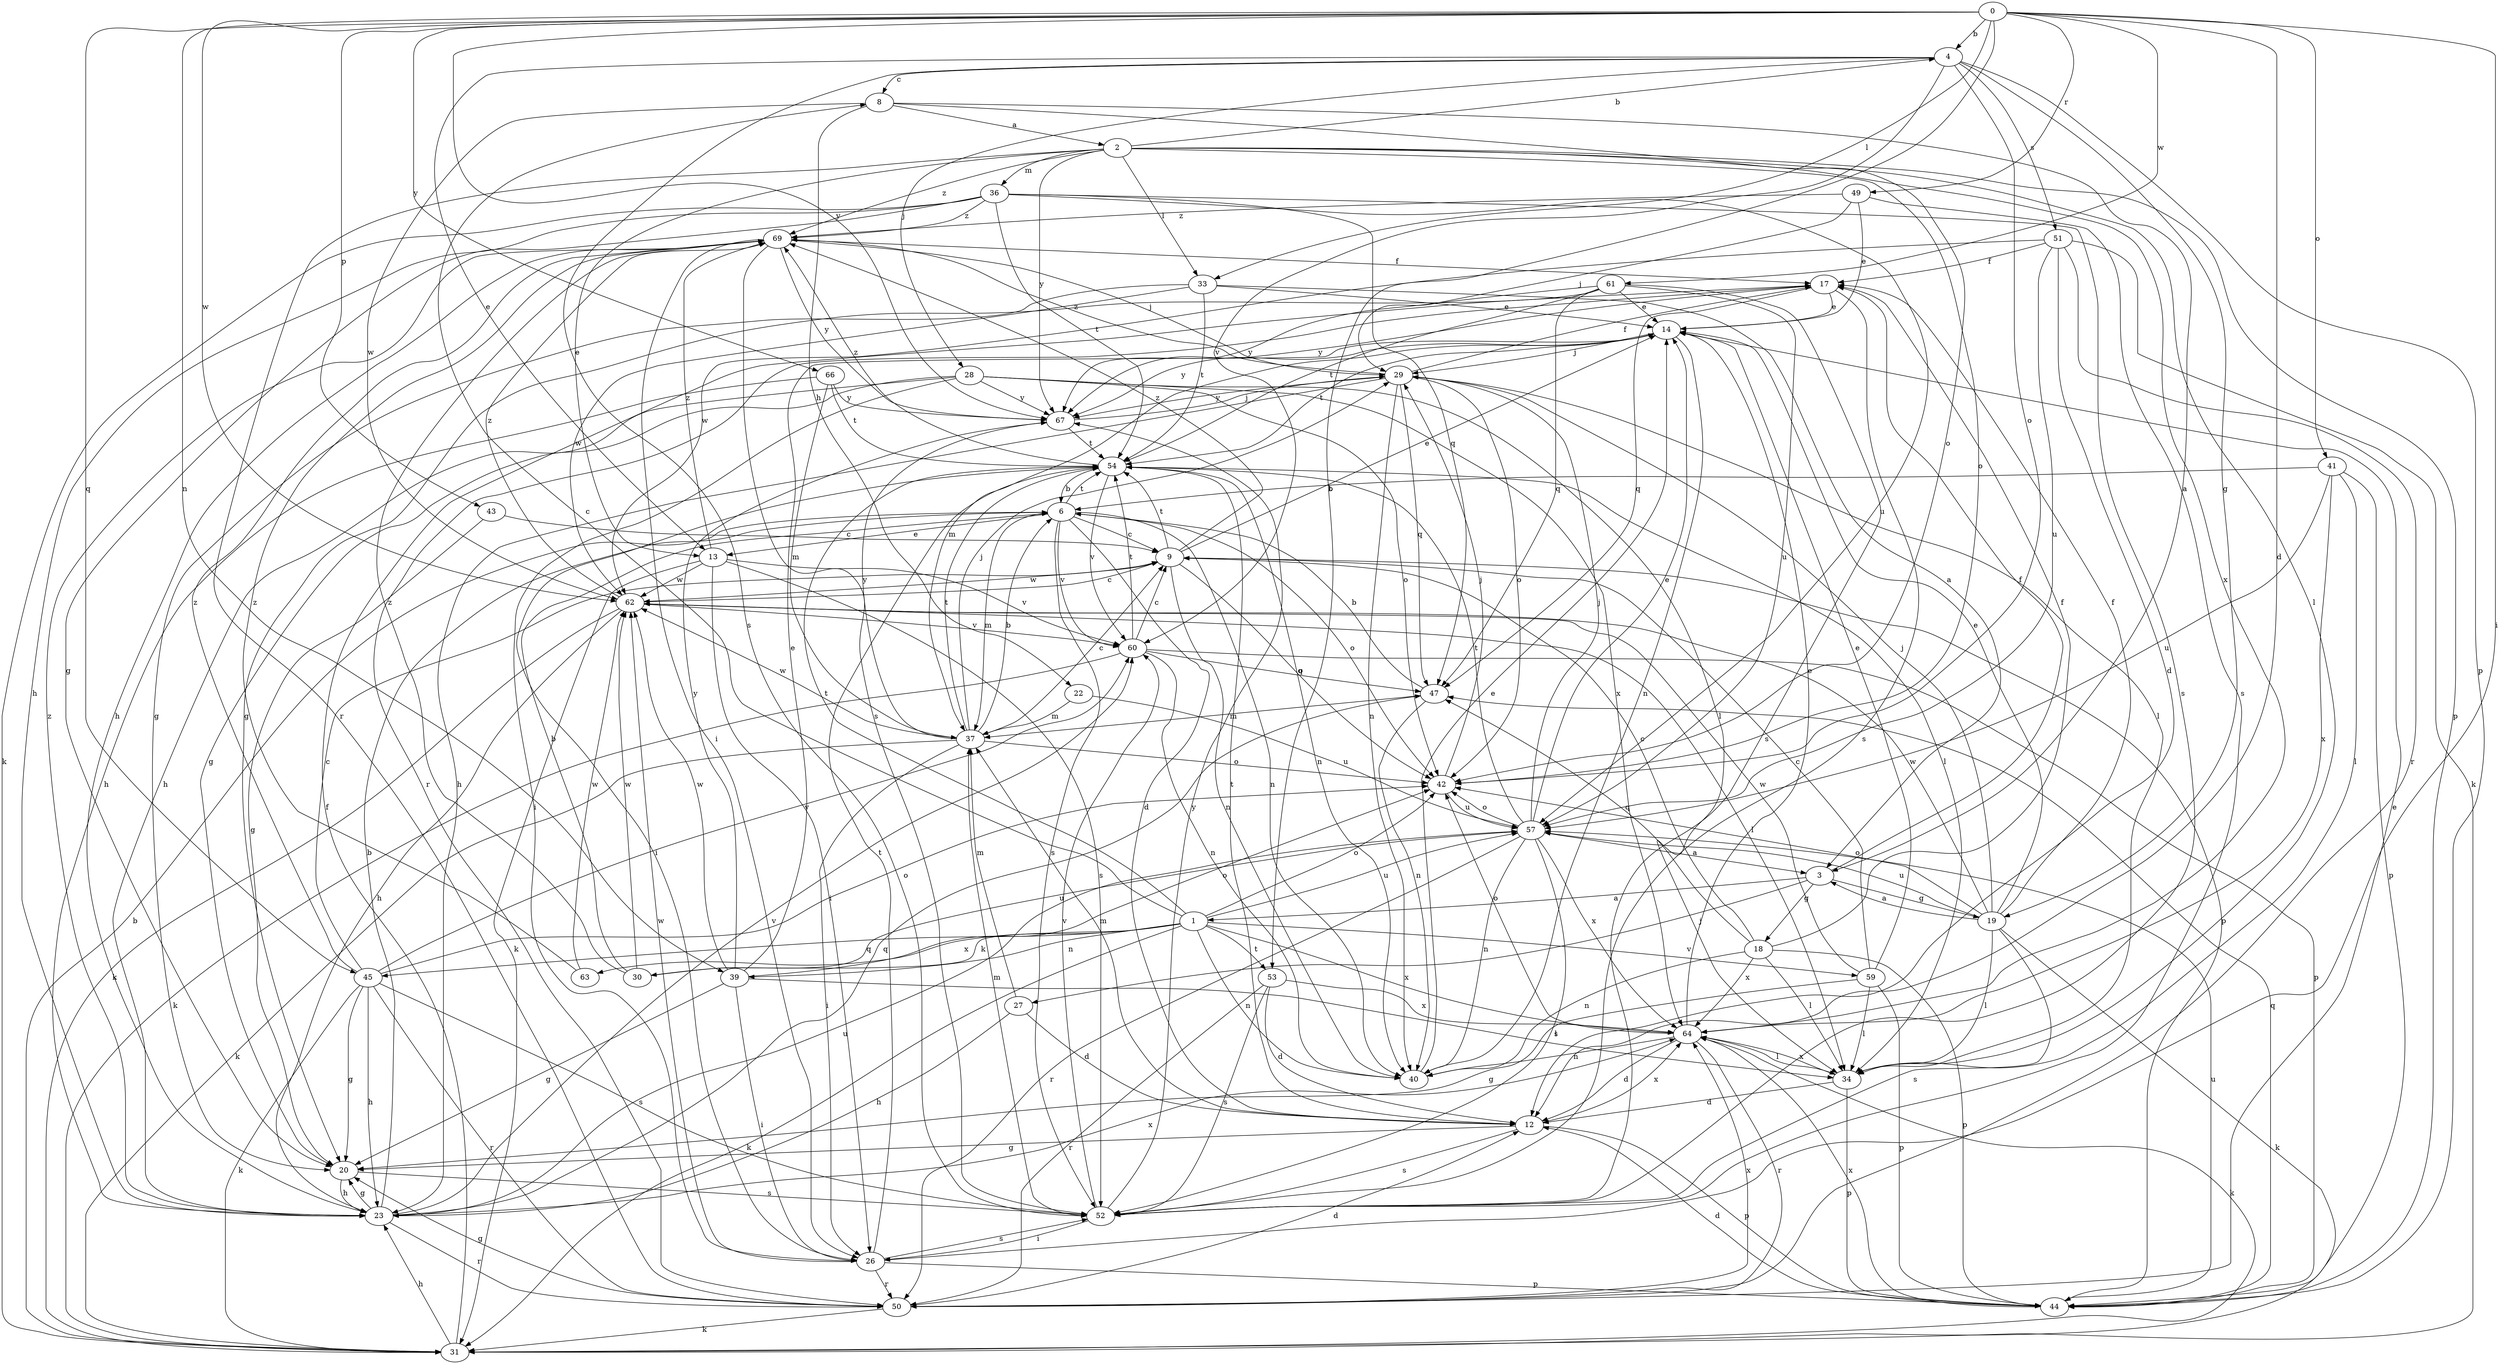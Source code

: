 strict digraph  {
0;
1;
2;
3;
4;
6;
8;
9;
12;
13;
14;
17;
18;
19;
20;
22;
23;
26;
27;
28;
29;
30;
31;
33;
34;
36;
37;
39;
40;
41;
42;
43;
44;
45;
47;
49;
50;
51;
52;
53;
54;
57;
59;
60;
61;
62;
63;
64;
66;
67;
69;
0 -> 4  [label=b];
0 -> 12  [label=d];
0 -> 26  [label=i];
0 -> 33  [label=l];
0 -> 39  [label=n];
0 -> 41  [label=o];
0 -> 43  [label=p];
0 -> 45  [label=q];
0 -> 49  [label=r];
0 -> 53  [label=t];
0 -> 61  [label=w];
0 -> 62  [label=w];
0 -> 66  [label=y];
0 -> 67  [label=y];
1 -> 8  [label=c];
1 -> 30  [label=k];
1 -> 31  [label=k];
1 -> 39  [label=n];
1 -> 40  [label=n];
1 -> 42  [label=o];
1 -> 45  [label=q];
1 -> 53  [label=t];
1 -> 54  [label=t];
1 -> 57  [label=u];
1 -> 59  [label=v];
1 -> 63  [label=x];
1 -> 64  [label=x];
2 -> 4  [label=b];
2 -> 13  [label=e];
2 -> 33  [label=l];
2 -> 34  [label=l];
2 -> 36  [label=m];
2 -> 42  [label=o];
2 -> 44  [label=p];
2 -> 50  [label=r];
2 -> 64  [label=x];
2 -> 67  [label=y];
2 -> 69  [label=z];
3 -> 1  [label=a];
3 -> 17  [label=f];
3 -> 18  [label=g];
3 -> 19  [label=g];
3 -> 27  [label=j];
4 -> 8  [label=c];
4 -> 13  [label=e];
4 -> 19  [label=g];
4 -> 28  [label=j];
4 -> 42  [label=o];
4 -> 44  [label=p];
4 -> 51  [label=s];
4 -> 52  [label=s];
4 -> 60  [label=v];
6 -> 9  [label=c];
6 -> 12  [label=d];
6 -> 13  [label=e];
6 -> 37  [label=m];
6 -> 40  [label=n];
6 -> 42  [label=o];
6 -> 52  [label=s];
6 -> 54  [label=t];
6 -> 60  [label=v];
8 -> 2  [label=a];
8 -> 3  [label=a];
8 -> 22  [label=h];
8 -> 42  [label=o];
8 -> 62  [label=w];
9 -> 14  [label=e];
9 -> 40  [label=n];
9 -> 42  [label=o];
9 -> 44  [label=p];
9 -> 54  [label=t];
9 -> 62  [label=w];
9 -> 69  [label=z];
12 -> 20  [label=g];
12 -> 37  [label=m];
12 -> 44  [label=p];
12 -> 52  [label=s];
12 -> 54  [label=t];
12 -> 64  [label=x];
13 -> 26  [label=i];
13 -> 31  [label=k];
13 -> 52  [label=s];
13 -> 60  [label=v];
13 -> 62  [label=w];
13 -> 69  [label=z];
14 -> 29  [label=j];
14 -> 37  [label=m];
14 -> 40  [label=n];
14 -> 54  [label=t];
14 -> 67  [label=y];
17 -> 14  [label=e];
17 -> 47  [label=q];
17 -> 50  [label=r];
17 -> 52  [label=s];
17 -> 67  [label=y];
18 -> 9  [label=c];
18 -> 17  [label=f];
18 -> 34  [label=l];
18 -> 40  [label=n];
18 -> 44  [label=p];
18 -> 47  [label=q];
18 -> 64  [label=x];
19 -> 3  [label=a];
19 -> 14  [label=e];
19 -> 17  [label=f];
19 -> 29  [label=j];
19 -> 31  [label=k];
19 -> 34  [label=l];
19 -> 42  [label=o];
19 -> 52  [label=s];
19 -> 57  [label=u];
19 -> 62  [label=w];
20 -> 23  [label=h];
20 -> 52  [label=s];
22 -> 37  [label=m];
22 -> 57  [label=u];
23 -> 6  [label=b];
23 -> 20  [label=g];
23 -> 47  [label=q];
23 -> 50  [label=r];
23 -> 57  [label=u];
23 -> 60  [label=v];
23 -> 64  [label=x];
23 -> 69  [label=z];
26 -> 44  [label=p];
26 -> 50  [label=r];
26 -> 52  [label=s];
26 -> 54  [label=t];
26 -> 62  [label=w];
27 -> 12  [label=d];
27 -> 23  [label=h];
27 -> 37  [label=m];
28 -> 20  [label=g];
28 -> 23  [label=h];
28 -> 26  [label=i];
28 -> 34  [label=l];
28 -> 42  [label=o];
28 -> 64  [label=x];
28 -> 67  [label=y];
29 -> 17  [label=f];
29 -> 23  [label=h];
29 -> 34  [label=l];
29 -> 40  [label=n];
29 -> 42  [label=o];
29 -> 47  [label=q];
29 -> 67  [label=y];
29 -> 69  [label=z];
30 -> 6  [label=b];
30 -> 57  [label=u];
30 -> 62  [label=w];
30 -> 69  [label=z];
31 -> 6  [label=b];
31 -> 17  [label=f];
31 -> 23  [label=h];
33 -> 3  [label=a];
33 -> 14  [label=e];
33 -> 20  [label=g];
33 -> 54  [label=t];
33 -> 62  [label=w];
34 -> 12  [label=d];
34 -> 44  [label=p];
34 -> 64  [label=x];
36 -> 20  [label=g];
36 -> 23  [label=h];
36 -> 31  [label=k];
36 -> 47  [label=q];
36 -> 52  [label=s];
36 -> 54  [label=t];
36 -> 57  [label=u];
36 -> 69  [label=z];
37 -> 6  [label=b];
37 -> 9  [label=c];
37 -> 26  [label=i];
37 -> 29  [label=j];
37 -> 31  [label=k];
37 -> 42  [label=o];
37 -> 54  [label=t];
37 -> 62  [label=w];
37 -> 67  [label=y];
39 -> 14  [label=e];
39 -> 20  [label=g];
39 -> 26  [label=i];
39 -> 34  [label=l];
39 -> 42  [label=o];
39 -> 62  [label=w];
39 -> 67  [label=y];
40 -> 14  [label=e];
41 -> 6  [label=b];
41 -> 34  [label=l];
41 -> 44  [label=p];
41 -> 57  [label=u];
41 -> 64  [label=x];
42 -> 29  [label=j];
42 -> 57  [label=u];
43 -> 9  [label=c];
43 -> 20  [label=g];
44 -> 12  [label=d];
44 -> 47  [label=q];
44 -> 57  [label=u];
44 -> 64  [label=x];
45 -> 9  [label=c];
45 -> 20  [label=g];
45 -> 23  [label=h];
45 -> 31  [label=k];
45 -> 42  [label=o];
45 -> 50  [label=r];
45 -> 52  [label=s];
45 -> 60  [label=v];
45 -> 69  [label=z];
47 -> 6  [label=b];
47 -> 37  [label=m];
47 -> 40  [label=n];
49 -> 14  [label=e];
49 -> 29  [label=j];
49 -> 52  [label=s];
49 -> 69  [label=z];
50 -> 12  [label=d];
50 -> 14  [label=e];
50 -> 20  [label=g];
50 -> 31  [label=k];
50 -> 64  [label=x];
51 -> 12  [label=d];
51 -> 17  [label=f];
51 -> 31  [label=k];
51 -> 50  [label=r];
51 -> 57  [label=u];
51 -> 62  [label=w];
52 -> 26  [label=i];
52 -> 37  [label=m];
52 -> 60  [label=v];
52 -> 67  [label=y];
53 -> 12  [label=d];
53 -> 50  [label=r];
53 -> 52  [label=s];
53 -> 64  [label=x];
54 -> 6  [label=b];
54 -> 26  [label=i];
54 -> 34  [label=l];
54 -> 40  [label=n];
54 -> 60  [label=v];
54 -> 69  [label=z];
57 -> 3  [label=a];
57 -> 14  [label=e];
57 -> 29  [label=j];
57 -> 40  [label=n];
57 -> 42  [label=o];
57 -> 50  [label=r];
57 -> 52  [label=s];
57 -> 54  [label=t];
57 -> 64  [label=x];
59 -> 9  [label=c];
59 -> 14  [label=e];
59 -> 20  [label=g];
59 -> 34  [label=l];
59 -> 44  [label=p];
59 -> 62  [label=w];
60 -> 9  [label=c];
60 -> 31  [label=k];
60 -> 40  [label=n];
60 -> 44  [label=p];
60 -> 47  [label=q];
60 -> 54  [label=t];
61 -> 14  [label=e];
61 -> 20  [label=g];
61 -> 47  [label=q];
61 -> 52  [label=s];
61 -> 54  [label=t];
61 -> 57  [label=u];
61 -> 67  [label=y];
62 -> 9  [label=c];
62 -> 23  [label=h];
62 -> 31  [label=k];
62 -> 34  [label=l];
62 -> 60  [label=v];
62 -> 69  [label=z];
63 -> 62  [label=w];
63 -> 69  [label=z];
64 -> 12  [label=d];
64 -> 14  [label=e];
64 -> 31  [label=k];
64 -> 34  [label=l];
64 -> 40  [label=n];
64 -> 42  [label=o];
64 -> 50  [label=r];
66 -> 23  [label=h];
66 -> 37  [label=m];
66 -> 54  [label=t];
66 -> 67  [label=y];
67 -> 29  [label=j];
67 -> 54  [label=t];
69 -> 17  [label=f];
69 -> 23  [label=h];
69 -> 26  [label=i];
69 -> 29  [label=j];
69 -> 52  [label=s];
69 -> 67  [label=y];
}
